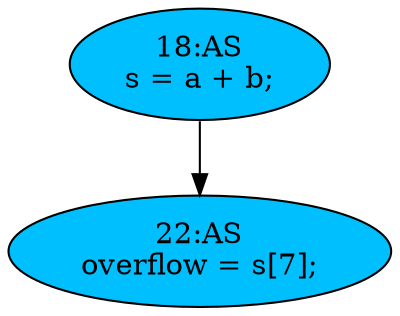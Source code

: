strict digraph "compose( ,  )" {
	node [label="\N"];
	"18:AS"	[ast="<pyverilog.vparser.ast.Assign object at 0x7f7b14496950>",
		def_var="['s']",
		fillcolor=deepskyblue,
		label="18:AS
s = a + b;",
		statements="[]",
		style=filled,
		typ=Assign,
		use_var="['a', 'b']"];
	"22:AS"	[ast="<pyverilog.vparser.ast.Assign object at 0x7f7b144e3410>",
		def_var="['overflow']",
		fillcolor=deepskyblue,
		label="22:AS
overflow = s[7];",
		statements="[]",
		style=filled,
		typ=Assign,
		use_var="['s']"];
	"18:AS" -> "22:AS";
}
